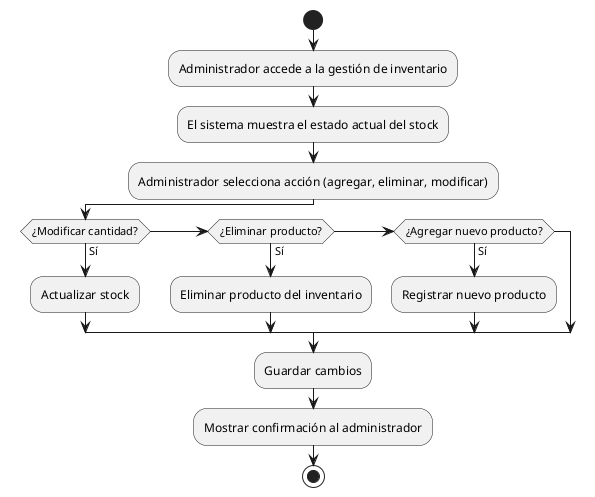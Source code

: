 @startuml
start
:Administrador accede a la gestión de inventario;
:El sistema muestra el estado actual del stock;
:Administrador selecciona acción (agregar, eliminar, modificar);
if (¿Modificar cantidad?) then (Sí)
  :Actualizar stock;
else if (¿Eliminar producto?) then (Sí)
  :Eliminar producto del inventario;
else if (¿Agregar nuevo producto?) then (Sí)
  :Registrar nuevo producto;
endif
:Guardar cambios;
:Mostrar confirmación al administrador;
stop
@enduml

